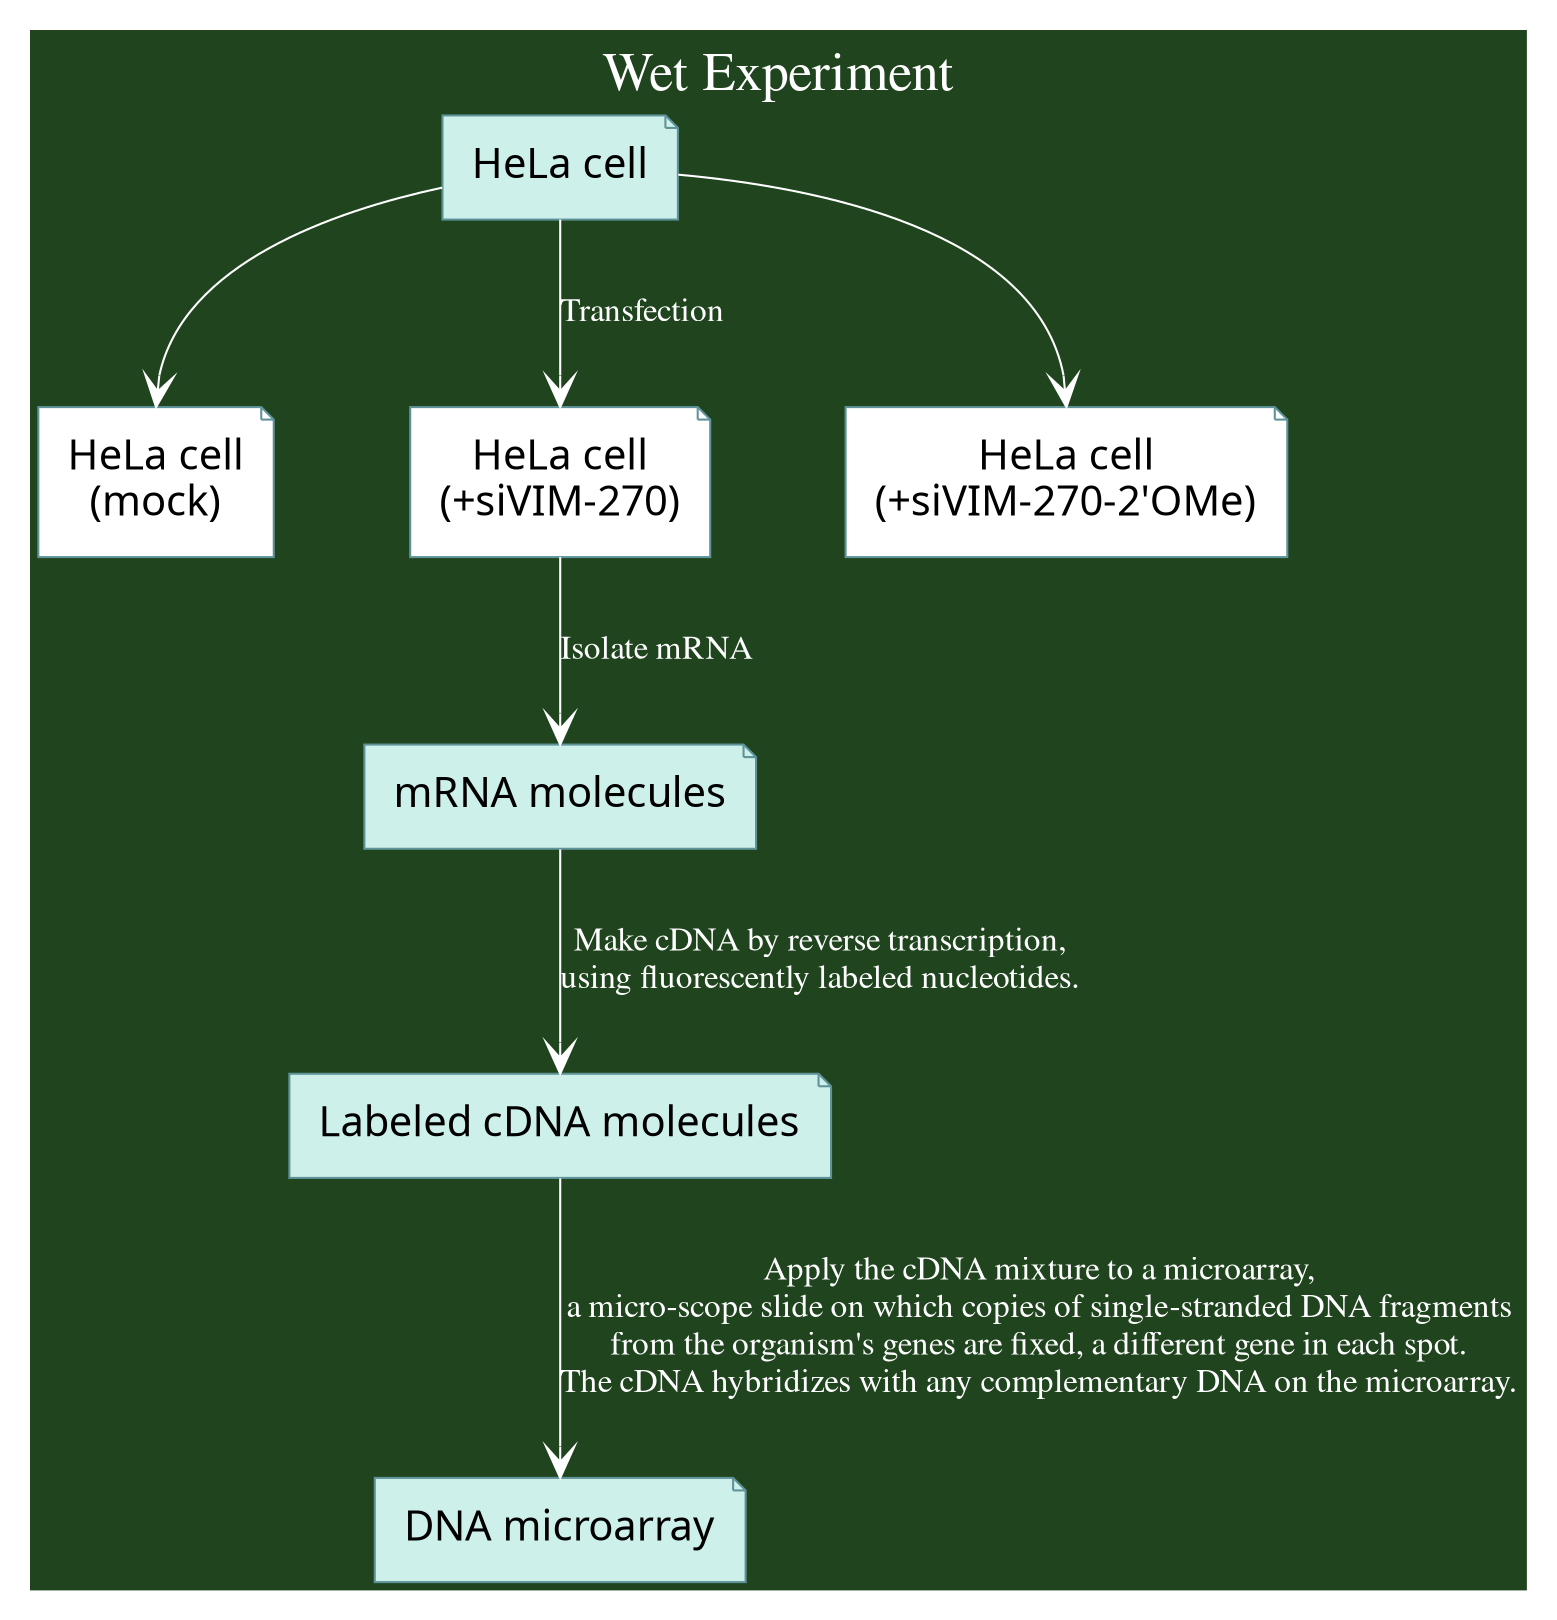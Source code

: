 digraph WetExperimentOverviewGraph {
    graph [
        charset   = "UTF-8";
        label     = "Wet Experiment",
        labelloc  = "t",
        labeljust = "c",
        bgcolor   = "#1f441e",
        fontcolor = "white",
        fontsize  = 26,
        fontname  = "times",
        style     = "filled",
        rankdir   = TB,
        margin    = 0.2,
        ranksep   = 1.0,
        nodesep   = 0.9,
        layout    = "dot",
        compound = true,
    ];
    
    node [
        shape     = note,
        style     = "solid,filled",
        fontsize  = 20,
        fontcolor = 6,
        fontname  = "fantasy",
        color     = "#5f939a",
        fillcolor = "#cdf0ea",
        fixedsize = false,
        margin    = "0.2,0.2",
    ];

    tissue_samples          [label="HeLa cell"]
    tissue_sample_mock      [fillcolor="white" label="HeLa cell\n(mock)"]
    tissue_sample_siVIM     [fillcolor="white" label="HeLa cell\n(+siVIM-270)"]
    tissue_sample_siVIM_XXX [fillcolor="white" label="HeLa cell\n(+siVIM-270-2'OMe)"]
    mRNA_molecules          [label="mRNA molecules"]
    labeled_cDNA_molecules  [label="Labeled cDNA molecules"]
    DNA_microarray          [label="DNA microarray"]
   
    edge [
        style         = solid,
        fontsize      = 16,
        fontname      = "times",
        fontcolor     = white,
        color         = white,
        labelfloat    = false,
        arrowhead     = vee,
        headport      = n,
        arrowsize     = 1.5,
    ];
     
    tissue_samples -> tissue_sample_mock;
    tissue_samples -> tissue_sample_siVIM_XXX; 
    tissue_samples -> tissue_sample_siVIM [label="Transfection"]
    tissue_sample_siVIM -> mRNA_molecules [label="Isolate mRNA"]
    mRNA_molecules -> labeled_cDNA_molecules [label="Make cDNA by reverse transcription,\nusing fluorescently labeled nucleotides."]
    labeled_cDNA_molecules -> DNA_microarray [label="Apply the cDNA mixture to a microarray,\na micro-scope slide on which copies of single-stranded DNA fragments\nfrom the organism's genes are fixed, a different gene in each spot.\nThe cDNA hybridizes with any complementary DNA on the microarray."]  
}